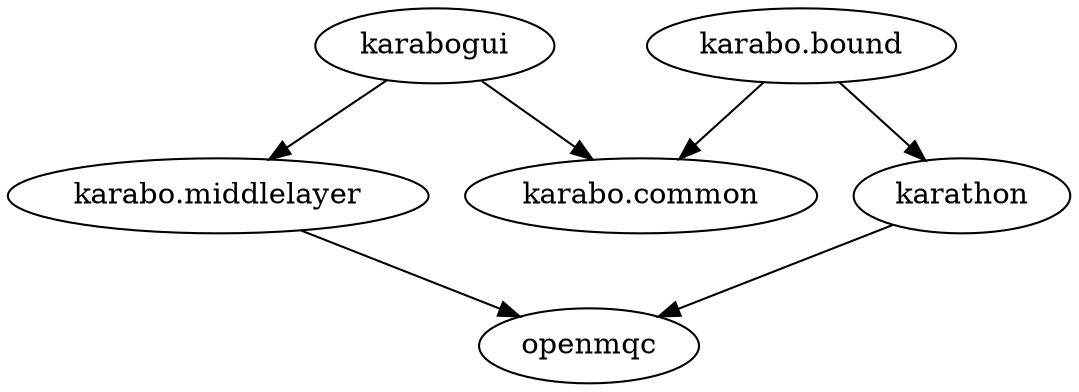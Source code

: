 digraph deps {
    "karabogui" -> "karabo.common"
    "karabogui" -> "karabo.middlelayer"
    "karabo.bound" -> "karabo.common"
    "karabo.bound" -> "karathon"
    "karathon" -> "openmqc"
    "karabo.middlelayer" -> "openmqc"
}